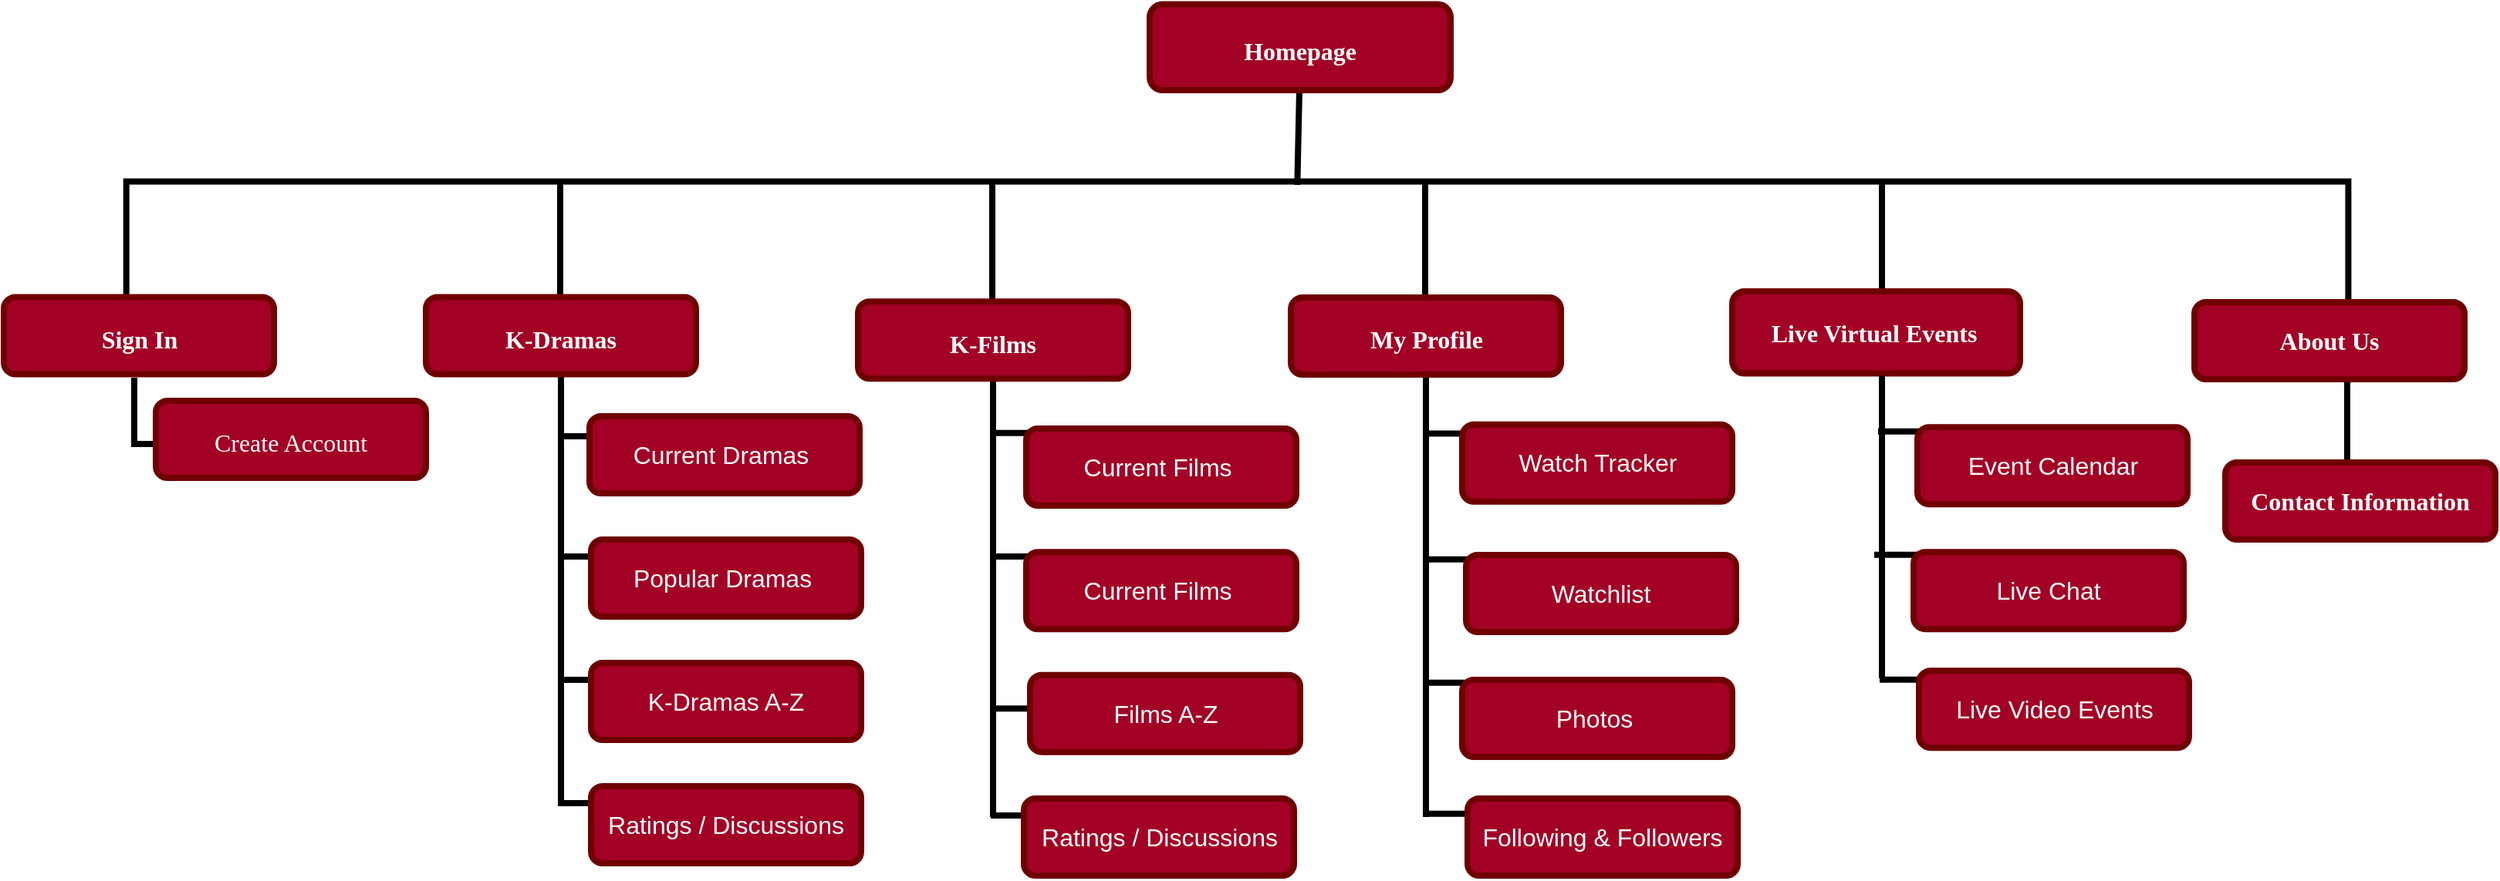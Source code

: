 <mxfile version="24.7.14">
  <diagram name="Page-1" id="23ngDrGxdUW1RpdoH_Q1">
    <mxGraphModel dx="1651" dy="623" grid="1" gridSize="10" guides="1" tooltips="1" connect="1" arrows="1" fold="1" page="1" pageScale="1" pageWidth="850" pageHeight="1100" math="0" shadow="0">
      <root>
        <mxCell id="0" />
        <mxCell id="1" parent="0" />
        <mxCell id="k5glgSISUIPBJTqvHwu8-35" value="" style="line;strokeWidth=4;direction=south;html=1;perimeter=backbonePerimeter;points=[];outlineConnect=0;" vertex="1" parent="1">
          <mxGeometry x="-483.5" y="320" width="10" height="280" as="geometry" />
        </mxCell>
        <mxCell id="k5glgSISUIPBJTqvHwu8-2" value="" style="endArrow=none;html=1;rounded=0;entryX=0.5;entryY=1;entryDx=0;entryDy=0;strokeWidth=4;exitX=0.029;exitY=0.473;exitDx=0;exitDy=0;exitPerimeter=0;" edge="1" parent="1" source="k5glgSISUIPBJTqvHwu8-3">
          <mxGeometry width="50" height="50" relative="1" as="geometry">
            <mxPoint x="-40" y="198" as="sourcePoint" />
            <mxPoint y="138.49" as="targetPoint" />
          </mxGeometry>
        </mxCell>
        <mxCell id="k5glgSISUIPBJTqvHwu8-3" value="" style="strokeWidth=4;html=1;shape=mxgraph.flowchart.annotation_1;align=left;pointerEvents=1;rotation=90;" vertex="1" parent="1">
          <mxGeometry x="-78.81" y="-483.61" width="77.18" height="1439.85" as="geometry" />
        </mxCell>
        <mxCell id="k5glgSISUIPBJTqvHwu8-4" value="&lt;h1&gt;&lt;font face=&quot;Verdana&quot; style=&quot;font-size: 16px;&quot;&gt;Homepage&lt;/font&gt;&lt;/h1&gt;" style="rounded=1;whiteSpace=wrap;html=1;strokeWidth=4;aspect=fixed;fillColor=#a20025;strokeColor=#6F0000;fontColor=#ffffff;" vertex="1" parent="1">
          <mxGeometry x="-97" y="82.78" width="195" height="55.71" as="geometry" />
        </mxCell>
        <mxCell id="k5glgSISUIPBJTqvHwu8-6" value="&lt;h1&gt;&lt;font face=&quot;Verdana&quot; style=&quot;font-size: 16px;&quot;&gt;Sign In&lt;/font&gt;&lt;/h1&gt;" style="rounded=1;whiteSpace=wrap;html=1;strokeWidth=4;aspect=fixed;fillColor=#a20025;strokeColor=#6F0000;fontColor=#ffffff;" vertex="1" parent="1">
          <mxGeometry x="-839.5" y="272.78" width="175" height="50" as="geometry" />
        </mxCell>
        <mxCell id="k5glgSISUIPBJTqvHwu8-15" value="" style="line;strokeWidth=4;direction=south;html=1;perimeter=backbonePerimeter;points=[];outlineConnect=0;" vertex="1" parent="1">
          <mxGeometry x="674" y="322.78" width="10" height="67.22" as="geometry" />
        </mxCell>
        <mxCell id="k5glgSISUIPBJTqvHwu8-21" value="&lt;font size=&quot;3&quot; face=&quot;Verdana&quot;&gt;&lt;b&gt;About Us&lt;/b&gt;&lt;/font&gt;" style="rounded=1;whiteSpace=wrap;html=1;strokeWidth=4;aspect=fixed;fillColor=#a20025;strokeColor=#6F0000;fontColor=#ffffff;" vertex="1" parent="1">
          <mxGeometry x="580" y="276" width="175" height="50" as="geometry" />
        </mxCell>
        <mxCell id="k5glgSISUIPBJTqvHwu8-30" value="" style="line;strokeWidth=4;direction=south;html=1;perimeter=backbonePerimeter;points=[];outlineConnect=0;" vertex="1" parent="1">
          <mxGeometry x="-760" y="325" width="10" height="45" as="geometry" />
        </mxCell>
        <mxCell id="k5glgSISUIPBJTqvHwu8-31" value="" style="line;strokeWidth=4;html=1;" vertex="1" parent="1">
          <mxGeometry x="-754" y="363" width="50" height="10" as="geometry" />
        </mxCell>
        <mxCell id="k5glgSISUIPBJTqvHwu8-19" value="&lt;h1&gt;&lt;font style=&quot;font-weight: normal;&quot; size=&quot;3&quot; face=&quot;Verdana&quot;&gt;Create Account&lt;/font&gt;&lt;/h1&gt;" style="rounded=1;whiteSpace=wrap;html=1;strokeWidth=4;aspect=fixed;fillColor=#a20025;strokeColor=#6F0000;fontColor=#ffffff;" vertex="1" parent="1">
          <mxGeometry x="-741" y="340" width="175" height="50" as="geometry" />
        </mxCell>
        <mxCell id="k5glgSISUIPBJTqvHwu8-33" value="" style="line;strokeWidth=4;direction=south;html=1;perimeter=backbonePerimeter;points=[];outlineConnect=0;" vertex="1" parent="1">
          <mxGeometry x="-484" y="196.31" width="10" height="80" as="geometry" />
        </mxCell>
        <mxCell id="k5glgSISUIPBJTqvHwu8-5" value="&lt;h1&gt;&lt;font size=&quot;3&quot; face=&quot;Verdana&quot;&gt;K-Dramas&lt;/font&gt;&lt;/h1&gt;" style="rounded=1;whiteSpace=wrap;html=1;strokeWidth=4;aspect=fixed;fillColor=#a20025;strokeColor=#6F0000;fontColor=#ffffff;" vertex="1" parent="1">
          <mxGeometry x="-566" y="272.78" width="175" height="50" as="geometry" />
        </mxCell>
        <mxCell id="k5glgSISUIPBJTqvHwu8-36" value="&lt;font size=&quot;3&quot; face=&quot;Verdana&quot;&gt;&lt;b&gt;Contact Information&lt;/b&gt;&lt;/font&gt;" style="rounded=1;whiteSpace=wrap;html=1;strokeWidth=4;aspect=fixed;fillColor=#a20025;strokeColor=#6F0000;fontColor=#ffffff;" vertex="1" parent="1">
          <mxGeometry x="600" y="380" width="175" height="50" as="geometry" />
        </mxCell>
        <mxCell id="k5glgSISUIPBJTqvHwu8-38" value="" style="line;strokeWidth=4;html=1;" vertex="1" parent="1">
          <mxGeometry x="-480.5" y="358" width="50" height="10" as="geometry" />
        </mxCell>
        <mxCell id="k5glgSISUIPBJTqvHwu8-40" value="&lt;font style=&quot;font-size: 16px;&quot;&gt;Current Dramas&amp;nbsp;&lt;/font&gt;" style="rounded=1;whiteSpace=wrap;html=1;strokeWidth=4;aspect=fixed;fillColor=#a20025;strokeColor=#6F0000;fontColor=#ffffff;" vertex="1" parent="1">
          <mxGeometry x="-460" y="350" width="175" height="50" as="geometry" />
        </mxCell>
        <mxCell id="k5glgSISUIPBJTqvHwu8-42" value="" style="line;strokeWidth=4;direction=south;html=1;perimeter=backbonePerimeter;points=[];outlineConnect=0;" vertex="1" parent="1">
          <mxGeometry x="-203.5" y="325" width="10" height="285" as="geometry" />
        </mxCell>
        <mxCell id="k5glgSISUIPBJTqvHwu8-43" value="" style="line;strokeWidth=4;direction=south;html=1;perimeter=backbonePerimeter;points=[];outlineConnect=0;" vertex="1" parent="1">
          <mxGeometry x="-204" y="199.15" width="10" height="80" as="geometry" />
        </mxCell>
        <mxCell id="k5glgSISUIPBJTqvHwu8-44" value="&lt;h1&gt;&lt;font size=&quot;3&quot; face=&quot;Verdana&quot;&gt;K-Films&lt;/font&gt;&lt;/h1&gt;" style="rounded=1;whiteSpace=wrap;html=1;strokeWidth=4;aspect=fixed;fillColor=#a20025;strokeColor=#6F0000;fontColor=#ffffff;" vertex="1" parent="1">
          <mxGeometry x="-286" y="275.62" width="175" height="50" as="geometry" />
        </mxCell>
        <mxCell id="k5glgSISUIPBJTqvHwu8-45" value="" style="line;strokeWidth=4;html=1;" vertex="1" parent="1">
          <mxGeometry x="-200.5" y="355.84" width="50" height="10" as="geometry" />
        </mxCell>
        <mxCell id="k5glgSISUIPBJTqvHwu8-46" value="&lt;font style=&quot;font-size: 16px;&quot;&gt;Current Films&amp;nbsp;&lt;/font&gt;" style="rounded=1;whiteSpace=wrap;html=1;strokeWidth=4;aspect=fixed;fillColor=#a20025;strokeColor=#6F0000;fontColor=#ffffff;" vertex="1" parent="1">
          <mxGeometry x="-177" y="358" width="175" height="50" as="geometry" />
        </mxCell>
        <mxCell id="k5glgSISUIPBJTqvHwu8-53" value="" style="line;strokeWidth=4;direction=south;html=1;perimeter=backbonePerimeter;points=[];outlineConnect=0;" vertex="1" parent="1">
          <mxGeometry x="77" y="320.26" width="10" height="289.74" as="geometry" />
        </mxCell>
        <mxCell id="k5glgSISUIPBJTqvHwu8-54" value="" style="line;strokeWidth=4;direction=south;html=1;perimeter=backbonePerimeter;points=[];outlineConnect=0;" vertex="1" parent="1">
          <mxGeometry x="76.5" y="196.57" width="10" height="80" as="geometry" />
        </mxCell>
        <mxCell id="k5glgSISUIPBJTqvHwu8-55" value="&lt;h1&gt;&lt;font size=&quot;3&quot; face=&quot;Verdana&quot;&gt;My Profile&lt;/font&gt;&lt;/h1&gt;" style="rounded=1;whiteSpace=wrap;html=1;strokeWidth=4;aspect=fixed;fillColor=#a20025;strokeColor=#6F0000;fontColor=#ffffff;" vertex="1" parent="1">
          <mxGeometry x="-5.5" y="273.04" width="175" height="50" as="geometry" />
        </mxCell>
        <mxCell id="k5glgSISUIPBJTqvHwu8-56" value="" style="line;strokeWidth=4;html=1;" vertex="1" parent="1">
          <mxGeometry x="80" y="356.26" width="50" height="10" as="geometry" />
        </mxCell>
        <mxCell id="k5glgSISUIPBJTqvHwu8-57" value="&lt;font style=&quot;font-size: 16px;&quot;&gt;Watch Tracker&lt;/font&gt;" style="rounded=1;whiteSpace=wrap;html=1;strokeWidth=4;aspect=fixed;fillColor=#a20025;strokeColor=#6F0000;fontColor=#ffffff;" vertex="1" parent="1">
          <mxGeometry x="105.5" y="355.42" width="175" height="50" as="geometry" />
        </mxCell>
        <mxCell id="k5glgSISUIPBJTqvHwu8-58" value="" style="line;strokeWidth=4;html=1;" vertex="1" parent="1">
          <mxGeometry x="82.5" y="437.84" width="50" height="10" as="geometry" />
        </mxCell>
        <mxCell id="k5glgSISUIPBJTqvHwu8-59" value="&lt;font style=&quot;font-size: 16px;&quot;&gt;Watchlist&lt;/font&gt;" style="rounded=1;whiteSpace=wrap;html=1;strokeWidth=4;aspect=fixed;fillColor=#a20025;strokeColor=#6F0000;fontColor=#ffffff;" vertex="1" parent="1">
          <mxGeometry x="108" y="440" width="175" height="50" as="geometry" />
        </mxCell>
        <mxCell id="k5glgSISUIPBJTqvHwu8-61" value="" style="line;strokeWidth=4;html=1;" vertex="1" parent="1">
          <mxGeometry x="80" y="517.84" width="50" height="10" as="geometry" />
        </mxCell>
        <mxCell id="k5glgSISUIPBJTqvHwu8-62" value="&lt;font size=&quot;3&quot;&gt;Photos&amp;nbsp;&lt;/font&gt;" style="rounded=1;whiteSpace=wrap;html=1;strokeWidth=4;aspect=fixed;fillColor=#a20025;strokeColor=#6F0000;fontColor=#ffffff;" vertex="1" parent="1">
          <mxGeometry x="105.5" y="521" width="175" height="50" as="geometry" />
        </mxCell>
        <mxCell id="k5glgSISUIPBJTqvHwu8-65" value="" style="line;strokeWidth=4;html=1;" vertex="1" parent="1">
          <mxGeometry x="83.5" y="602.84" width="50" height="10" as="geometry" />
        </mxCell>
        <mxCell id="k5glgSISUIPBJTqvHwu8-66" value="&lt;font size=&quot;3&quot;&gt;Following &amp;amp; Followers&lt;/font&gt;" style="rounded=1;whiteSpace=wrap;html=1;strokeWidth=4;aspect=fixed;fillColor=#a20025;strokeColor=#6F0000;fontColor=#ffffff;" vertex="1" parent="1">
          <mxGeometry x="109" y="598" width="175" height="50" as="geometry" />
        </mxCell>
        <mxCell id="k5glgSISUIPBJTqvHwu8-67" value="" style="line;strokeWidth=4;direction=south;html=1;perimeter=backbonePerimeter;points=[];outlineConnect=0;" vertex="1" parent="1">
          <mxGeometry x="372.5" y="199.15" width="10" height="83.43" as="geometry" />
        </mxCell>
        <mxCell id="k5glgSISUIPBJTqvHwu8-68" value="&lt;h1 style=&quot;font-size: 16px;&quot;&gt;&lt;span style=&quot;font-family: Verdana; font-size: medium;&quot;&gt;Live Virtual Events&lt;/span&gt;&lt;span style=&quot;font-family: Verdana; font-size: medium; font-weight: normal;&quot;&gt;&amp;nbsp;&lt;/span&gt;&lt;/h1&gt;" style="rounded=1;whiteSpace=wrap;html=1;strokeWidth=4;aspect=fixed;fillColor=#a20025;strokeColor=#6F0000;fontColor=#ffffff;spacing=0;" vertex="1" parent="1">
          <mxGeometry x="280.5" y="269" width="186.5" height="53.29" as="geometry" />
        </mxCell>
        <mxCell id="k5glgSISUIPBJTqvHwu8-72" value="" style="line;strokeWidth=4;html=1;" vertex="1" parent="1">
          <mxGeometry x="-480.5" y="516" width="50" height="10" as="geometry" />
        </mxCell>
        <mxCell id="k5glgSISUIPBJTqvHwu8-73" value="&lt;font size=&quot;3&quot;&gt;K-Dramas A-Z&lt;/font&gt;" style="rounded=1;whiteSpace=wrap;html=1;strokeWidth=4;aspect=fixed;fillColor=#a20025;strokeColor=#6F0000;fontColor=#ffffff;" vertex="1" parent="1">
          <mxGeometry x="-459" y="510" width="175" height="50" as="geometry" />
        </mxCell>
        <mxCell id="k5glgSISUIPBJTqvHwu8-74" value="" style="line;strokeWidth=4;html=1;" vertex="1" parent="1">
          <mxGeometry x="-480.5" y="436" width="50" height="10" as="geometry" />
        </mxCell>
        <mxCell id="k5glgSISUIPBJTqvHwu8-75" value="&lt;font size=&quot;3&quot;&gt;Popular Dramas&amp;nbsp;&lt;/font&gt;" style="rounded=1;whiteSpace=wrap;html=1;strokeWidth=4;aspect=fixed;fillColor=#a20025;strokeColor=#6F0000;fontColor=#ffffff;" vertex="1" parent="1">
          <mxGeometry x="-459" y="430" width="175" height="50" as="geometry" />
        </mxCell>
        <mxCell id="k5glgSISUIPBJTqvHwu8-76" value="" style="line;strokeWidth=4;html=1;" vertex="1" parent="1">
          <mxGeometry x="-200.5" y="436" width="50" height="10" as="geometry" />
        </mxCell>
        <mxCell id="k5glgSISUIPBJTqvHwu8-77" value="&lt;font style=&quot;font-size: 16px;&quot;&gt;Current Films&amp;nbsp;&lt;/font&gt;" style="rounded=1;whiteSpace=wrap;html=1;strokeWidth=4;aspect=fixed;fillColor=#a20025;strokeColor=#6F0000;fontColor=#ffffff;" vertex="1" parent="1">
          <mxGeometry x="-177" y="438.16" width="175" height="50" as="geometry" />
        </mxCell>
        <mxCell id="k5glgSISUIPBJTqvHwu8-82" value="" style="line;strokeWidth=4;html=1;" vertex="1" parent="1">
          <mxGeometry x="-200" y="534.68" width="50" height="10" as="geometry" />
        </mxCell>
        <mxCell id="k5glgSISUIPBJTqvHwu8-83" value="&lt;font size=&quot;3&quot;&gt;Films A-Z&lt;/font&gt;" style="rounded=1;whiteSpace=wrap;html=1;strokeWidth=4;aspect=fixed;fillColor=#a20025;strokeColor=#6F0000;fontColor=#ffffff;" vertex="1" parent="1">
          <mxGeometry x="-174.5" y="517.84" width="175" height="50" as="geometry" />
        </mxCell>
        <mxCell id="k5glgSISUIPBJTqvHwu8-84" value="" style="line;strokeWidth=4;html=1;" vertex="1" parent="1">
          <mxGeometry x="-480.5" y="596" width="50" height="10" as="geometry" />
        </mxCell>
        <mxCell id="k5glgSISUIPBJTqvHwu8-85" value="&lt;font size=&quot;3&quot;&gt;Ratings / Discussions&lt;/font&gt;" style="rounded=1;whiteSpace=wrap;html=1;strokeWidth=4;aspect=fixed;fillColor=#a20025;strokeColor=#6F0000;fontColor=#ffffff;" vertex="1" parent="1">
          <mxGeometry x="-459" y="590" width="175" height="50" as="geometry" />
        </mxCell>
        <mxCell id="k5glgSISUIPBJTqvHwu8-86" value="" style="line;strokeWidth=4;html=1;" vertex="1" parent="1">
          <mxGeometry x="-200" y="604" width="50" height="10" as="geometry" />
        </mxCell>
        <mxCell id="k5glgSISUIPBJTqvHwu8-87" value="&lt;font size=&quot;3&quot;&gt;Ratings / Discussions&lt;/font&gt;" style="rounded=1;whiteSpace=wrap;html=1;strokeWidth=4;aspect=fixed;fillColor=#a20025;strokeColor=#6F0000;fontColor=#ffffff;" vertex="1" parent="1">
          <mxGeometry x="-178.5" y="598" width="175" height="50" as="geometry" />
        </mxCell>
        <mxCell id="k5glgSISUIPBJTqvHwu8-88" value="" style="line;strokeWidth=4;direction=south;html=1;perimeter=backbonePerimeter;points=[];outlineConnect=0;" vertex="1" parent="1">
          <mxGeometry x="372.5" y="323.58" width="10" height="196.42" as="geometry" />
        </mxCell>
        <mxCell id="k5glgSISUIPBJTqvHwu8-89" value="" style="line;strokeWidth=4;html=1;" vertex="1" parent="1">
          <mxGeometry x="375" y="354.92" width="50" height="10" as="geometry" />
        </mxCell>
        <mxCell id="k5glgSISUIPBJTqvHwu8-90" value="&lt;font size=&quot;3&quot;&gt;Event Calendar&lt;/font&gt;" style="rounded=1;whiteSpace=wrap;html=1;strokeWidth=4;aspect=fixed;fillColor=#a20025;strokeColor=#6F0000;fontColor=#ffffff;" vertex="1" parent="1">
          <mxGeometry x="400.5" y="357.08" width="175" height="50" as="geometry" />
        </mxCell>
        <mxCell id="k5glgSISUIPBJTqvHwu8-91" value="" style="line;strokeWidth=4;html=1;" vertex="1" parent="1">
          <mxGeometry x="372.5" y="434.92" width="50" height="10" as="geometry" />
        </mxCell>
        <mxCell id="k5glgSISUIPBJTqvHwu8-92" value="&lt;font size=&quot;3&quot;&gt;Live Chat&lt;/font&gt;" style="rounded=1;whiteSpace=wrap;html=1;strokeWidth=4;aspect=fixed;fillColor=#a20025;strokeColor=#6F0000;fontColor=#ffffff;" vertex="1" parent="1">
          <mxGeometry x="398" y="438.08" width="175" height="50" as="geometry" />
        </mxCell>
        <mxCell id="k5glgSISUIPBJTqvHwu8-93" value="" style="line;strokeWidth=4;html=1;" vertex="1" parent="1">
          <mxGeometry x="376" y="515.92" width="50" height="10" as="geometry" />
        </mxCell>
        <mxCell id="k5glgSISUIPBJTqvHwu8-94" value="&lt;font size=&quot;3&quot;&gt;Live Video Events&lt;/font&gt;" style="rounded=1;whiteSpace=wrap;html=1;strokeWidth=4;aspect=fixed;fillColor=#a20025;strokeColor=#6F0000;fontColor=#ffffff;" vertex="1" parent="1">
          <mxGeometry x="401.5" y="515.08" width="175" height="50" as="geometry" />
        </mxCell>
      </root>
    </mxGraphModel>
  </diagram>
</mxfile>
